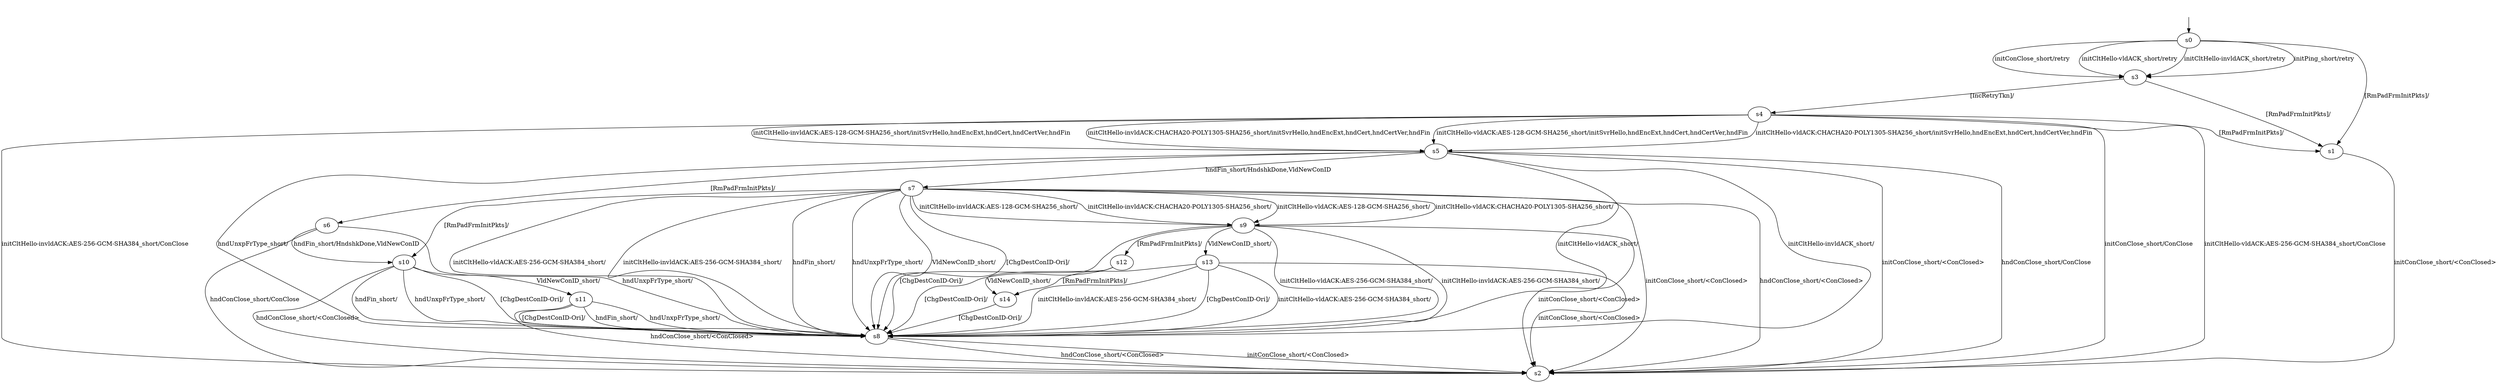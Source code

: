 digraph "../results/kwikModels/kwik-BWR-sCS-0/learnedModel" {
s0 [label=s0];
s1 [label=s1];
s2 [label=s2];
s3 [label=s3];
s4 [label=s4];
s5 [label=s5];
s6 [label=s6];
s7 [label=s7];
s8 [label=s8];
s9 [label=s9];
s10 [label=s10];
s11 [label=s11];
s12 [label=s12];
s13 [label=s13];
s14 [label=s14];
s0 -> s3  [label="initPing_short/retry "];
s0 -> s3  [label="initConClose_short/retry "];
s0 -> s3  [label="initCltHello-vldACK_short/retry "];
s0 -> s3  [label="initCltHello-invldACK_short/retry "];
s0 -> s1  [label="[RmPadFrmInitPkts]/ "];
s1 -> s2  [label="initConClose_short/<ConClosed> "];
s3 -> s4  [label="[IncRetryTkn]/ "];
s3 -> s1  [label="[RmPadFrmInitPkts]/ "];
s4 -> s2  [label="initConClose_short/ConClose "];
s4 -> s5  [label="initCltHello-vldACK:AES-128-GCM-SHA256_short/initSvrHello,hndEncExt,hndCert,hndCertVer,hndFin "];
s4 -> s2  [label="initCltHello-vldACK:AES-256-GCM-SHA384_short/ConClose "];
s4 -> s5  [label="initCltHello-vldACK:CHACHA20-POLY1305-SHA256_short/initSvrHello,hndEncExt,hndCert,hndCertVer,hndFin "];
s4 -> s5  [label="initCltHello-invldACK:AES-128-GCM-SHA256_short/initSvrHello,hndEncExt,hndCert,hndCertVer,hndFin "];
s4 -> s2  [label="initCltHello-invldACK:AES-256-GCM-SHA384_short/ConClose "];
s4 -> s5  [label="initCltHello-invldACK:CHACHA20-POLY1305-SHA256_short/initSvrHello,hndEncExt,hndCert,hndCertVer,hndFin "];
s4 -> s1  [label="[RmPadFrmInitPkts]/ "];
s5 -> s2  [label="initConClose_short/<ConClosed> "];
s5 -> s8  [label="initCltHello-vldACK_short/ "];
s5 -> s8  [label="initCltHello-invldACK_short/ "];
s5 -> s7  [label="hndFin_short/HndshkDone,VldNewConID "];
s5 -> s8  [label="hndUnxpFrType_short/ "];
s5 -> s2  [label="hndConClose_short/ConClose "];
s5 -> s6  [label="[RmPadFrmInitPkts]/ "];
s6 -> s10  [label="hndFin_short/HndshkDone,VldNewConID "];
s6 -> s8  [label="hndUnxpFrType_short/ "];
s6 -> s2  [label="hndConClose_short/ConClose "];
s7 -> s2  [label="initConClose_short/<ConClosed> "];
s7 -> s9  [label="initCltHello-vldACK:AES-128-GCM-SHA256_short/ "];
s7 -> s8  [label="initCltHello-vldACK:AES-256-GCM-SHA384_short/ "];
s7 -> s9  [label="initCltHello-vldACK:CHACHA20-POLY1305-SHA256_short/ "];
s7 -> s9  [label="initCltHello-invldACK:AES-128-GCM-SHA256_short/ "];
s7 -> s8  [label="initCltHello-invldACK:AES-256-GCM-SHA384_short/ "];
s7 -> s9  [label="initCltHello-invldACK:CHACHA20-POLY1305-SHA256_short/ "];
s7 -> s8  [label="hndFin_short/ "];
s7 -> s8  [label="hndUnxpFrType_short/ "];
s7 -> s2  [label="hndConClose_short/<ConClosed> "];
s7 -> s8  [label="VldNewConID_short/ "];
s7 -> s8  [label="[ChgDestConID-Ori]/ "];
s7 -> s10  [label="[RmPadFrmInitPkts]/ "];
s8 -> s2  [label="initConClose_short/<ConClosed> "];
s8 -> s2  [label="hndConClose_short/<ConClosed> "];
s9 -> s2  [label="initConClose_short/<ConClosed> "];
s9 -> s8  [label="initCltHello-vldACK:AES-256-GCM-SHA384_short/ "];
s9 -> s8  [label="initCltHello-invldACK:AES-256-GCM-SHA384_short/ "];
s9 -> s13  [label="VldNewConID_short/ "];
s9 -> s8  [label="[ChgDestConID-Ori]/ "];
s9 -> s12  [label="[RmPadFrmInitPkts]/ "];
s10 -> s8  [label="hndFin_short/ "];
s10 -> s8  [label="hndUnxpFrType_short/ "];
s10 -> s2  [label="hndConClose_short/<ConClosed> "];
s10 -> s11  [label="VldNewConID_short/ "];
s10 -> s8  [label="[ChgDestConID-Ori]/ "];
s11 -> s8  [label="hndFin_short/ "];
s11 -> s8  [label="hndUnxpFrType_short/ "];
s11 -> s2  [label="hndConClose_short/<ConClosed> "];
s11 -> s8  [label="[ChgDestConID-Ori]/ "];
s12 -> s14  [label="VldNewConID_short/ "];
s12 -> s8  [label="[ChgDestConID-Ori]/ "];
s13 -> s2  [label="initConClose_short/<ConClosed> "];
s13 -> s8  [label="initCltHello-vldACK:AES-256-GCM-SHA384_short/ "];
s13 -> s8  [label="initCltHello-invldACK:AES-256-GCM-SHA384_short/ "];
s13 -> s8  [label="[ChgDestConID-Ori]/ "];
s13 -> s14  [label="[RmPadFrmInitPkts]/ "];
s14 -> s8  [label="[ChgDestConID-Ori]/ "];
__start0 [label="", shape=none];
__start0 -> s0  [label=""];
}
